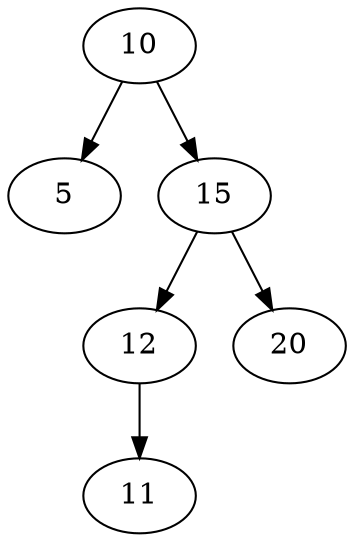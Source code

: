 digraph Tree
{
rankdir = TB;
node_8197648 [label = "10"];
node_8197648 -> node_8197736;
node_8197736 [label = "5"];
node_8197648 -> node_8197824;
node_8197824 [label = "15"];
node_8197824 -> node_8197912;
node_8197912 [label = "12"];
node_8197912 -> node_8198000;
node_8198000 [label = "11"];
node_8197824 -> node_8198088;
node_8198088 [label = "20"];
}